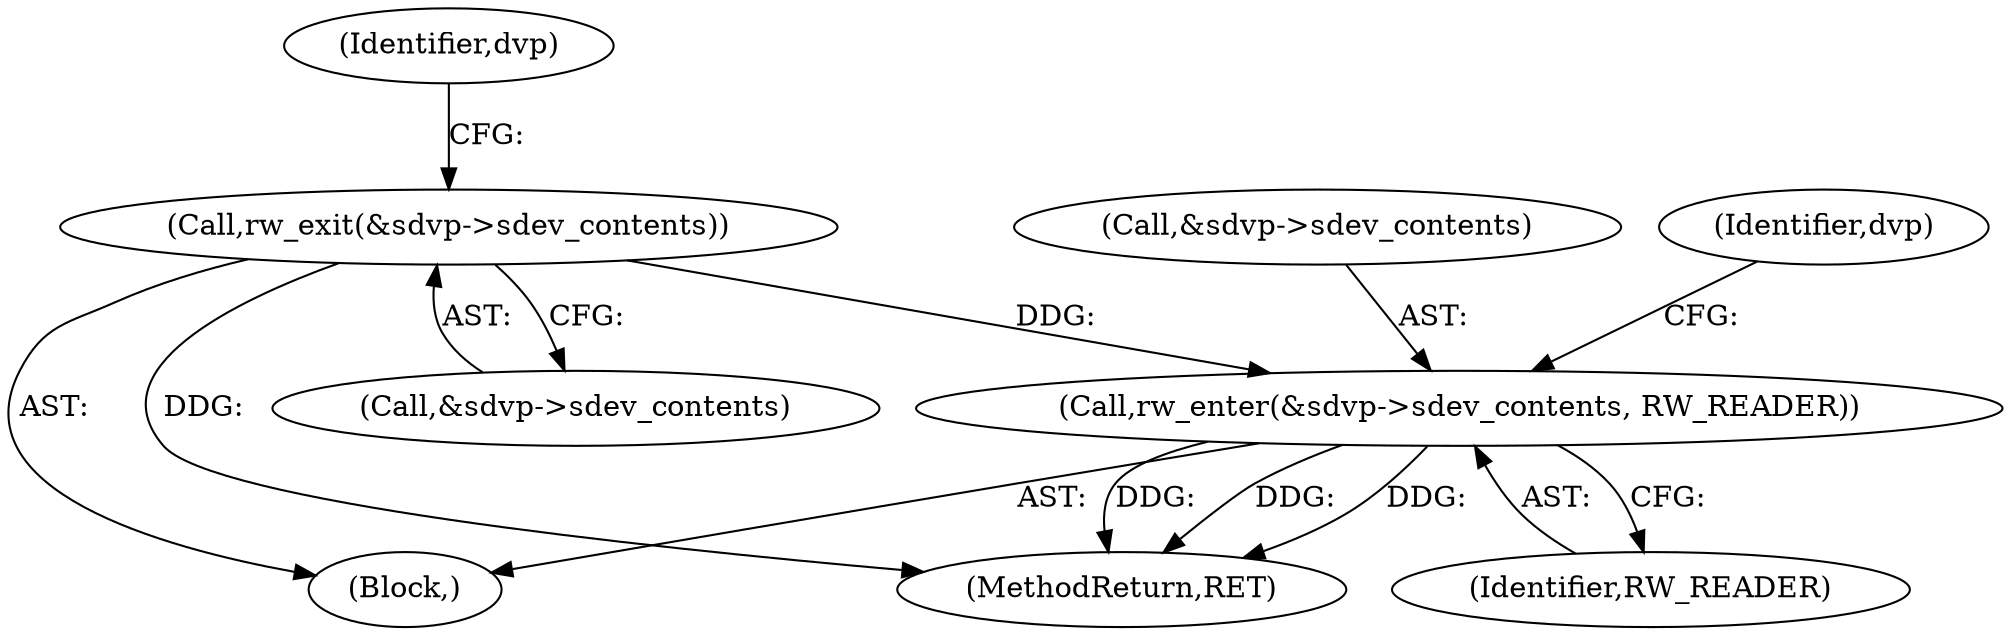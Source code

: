 digraph "0_illumos-gate_d65686849024838243515b5c40ae2c479460b4b5@pointer" {
"1000212" [label="(Call,rw_enter(&sdvp->sdev_contents, RW_READER))"];
"1000205" [label="(Call,rw_exit(&sdvp->sdev_contents))"];
"1000206" [label="(Call,&sdvp->sdev_contents)"];
"1000204" [label="(Block,)"];
"1000213" [label="(Call,&sdvp->sdev_contents)"];
"1000212" [label="(Call,rw_enter(&sdvp->sdev_contents, RW_READER))"];
"1000217" [label="(Identifier,RW_READER)"];
"1000220" [label="(Identifier,dvp)"];
"1000205" [label="(Call,rw_exit(&sdvp->sdev_contents))"];
"1000256" [label="(MethodReturn,RET)"];
"1000211" [label="(Identifier,dvp)"];
"1000212" -> "1000204"  [label="AST: "];
"1000212" -> "1000217"  [label="CFG: "];
"1000213" -> "1000212"  [label="AST: "];
"1000217" -> "1000212"  [label="AST: "];
"1000220" -> "1000212"  [label="CFG: "];
"1000212" -> "1000256"  [label="DDG: "];
"1000212" -> "1000256"  [label="DDG: "];
"1000212" -> "1000256"  [label="DDG: "];
"1000205" -> "1000212"  [label="DDG: "];
"1000205" -> "1000204"  [label="AST: "];
"1000205" -> "1000206"  [label="CFG: "];
"1000206" -> "1000205"  [label="AST: "];
"1000211" -> "1000205"  [label="CFG: "];
"1000205" -> "1000256"  [label="DDG: "];
}
